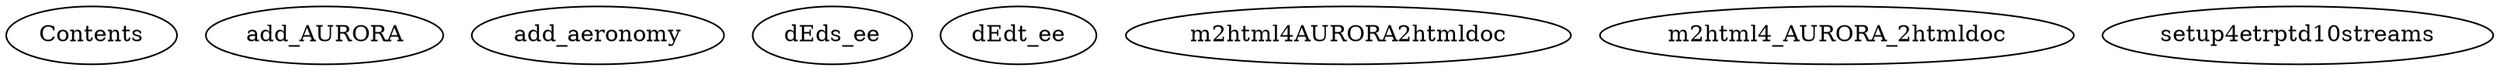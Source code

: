 /* Created by mdot for Matlab */
digraph m2html {

  Contents [URL="Contents.html"];
  add_AURORA [URL="add_AURORA.html"];
  add_aeronomy [URL="add_aeronomy.html"];
  dEds_ee [URL="dEds_ee.html"];
  dEdt_ee [URL="dEdt_ee.html"];
  m2html4AURORA2htmldoc [URL="m2html4AURORA2htmldoc.html"];
  m2html4_AURORA_2htmldoc [URL="m2html4_AURORA_2htmldoc.html"];
  setup4etrptd10streams [URL="setup4etrptd10streams.html"];
}